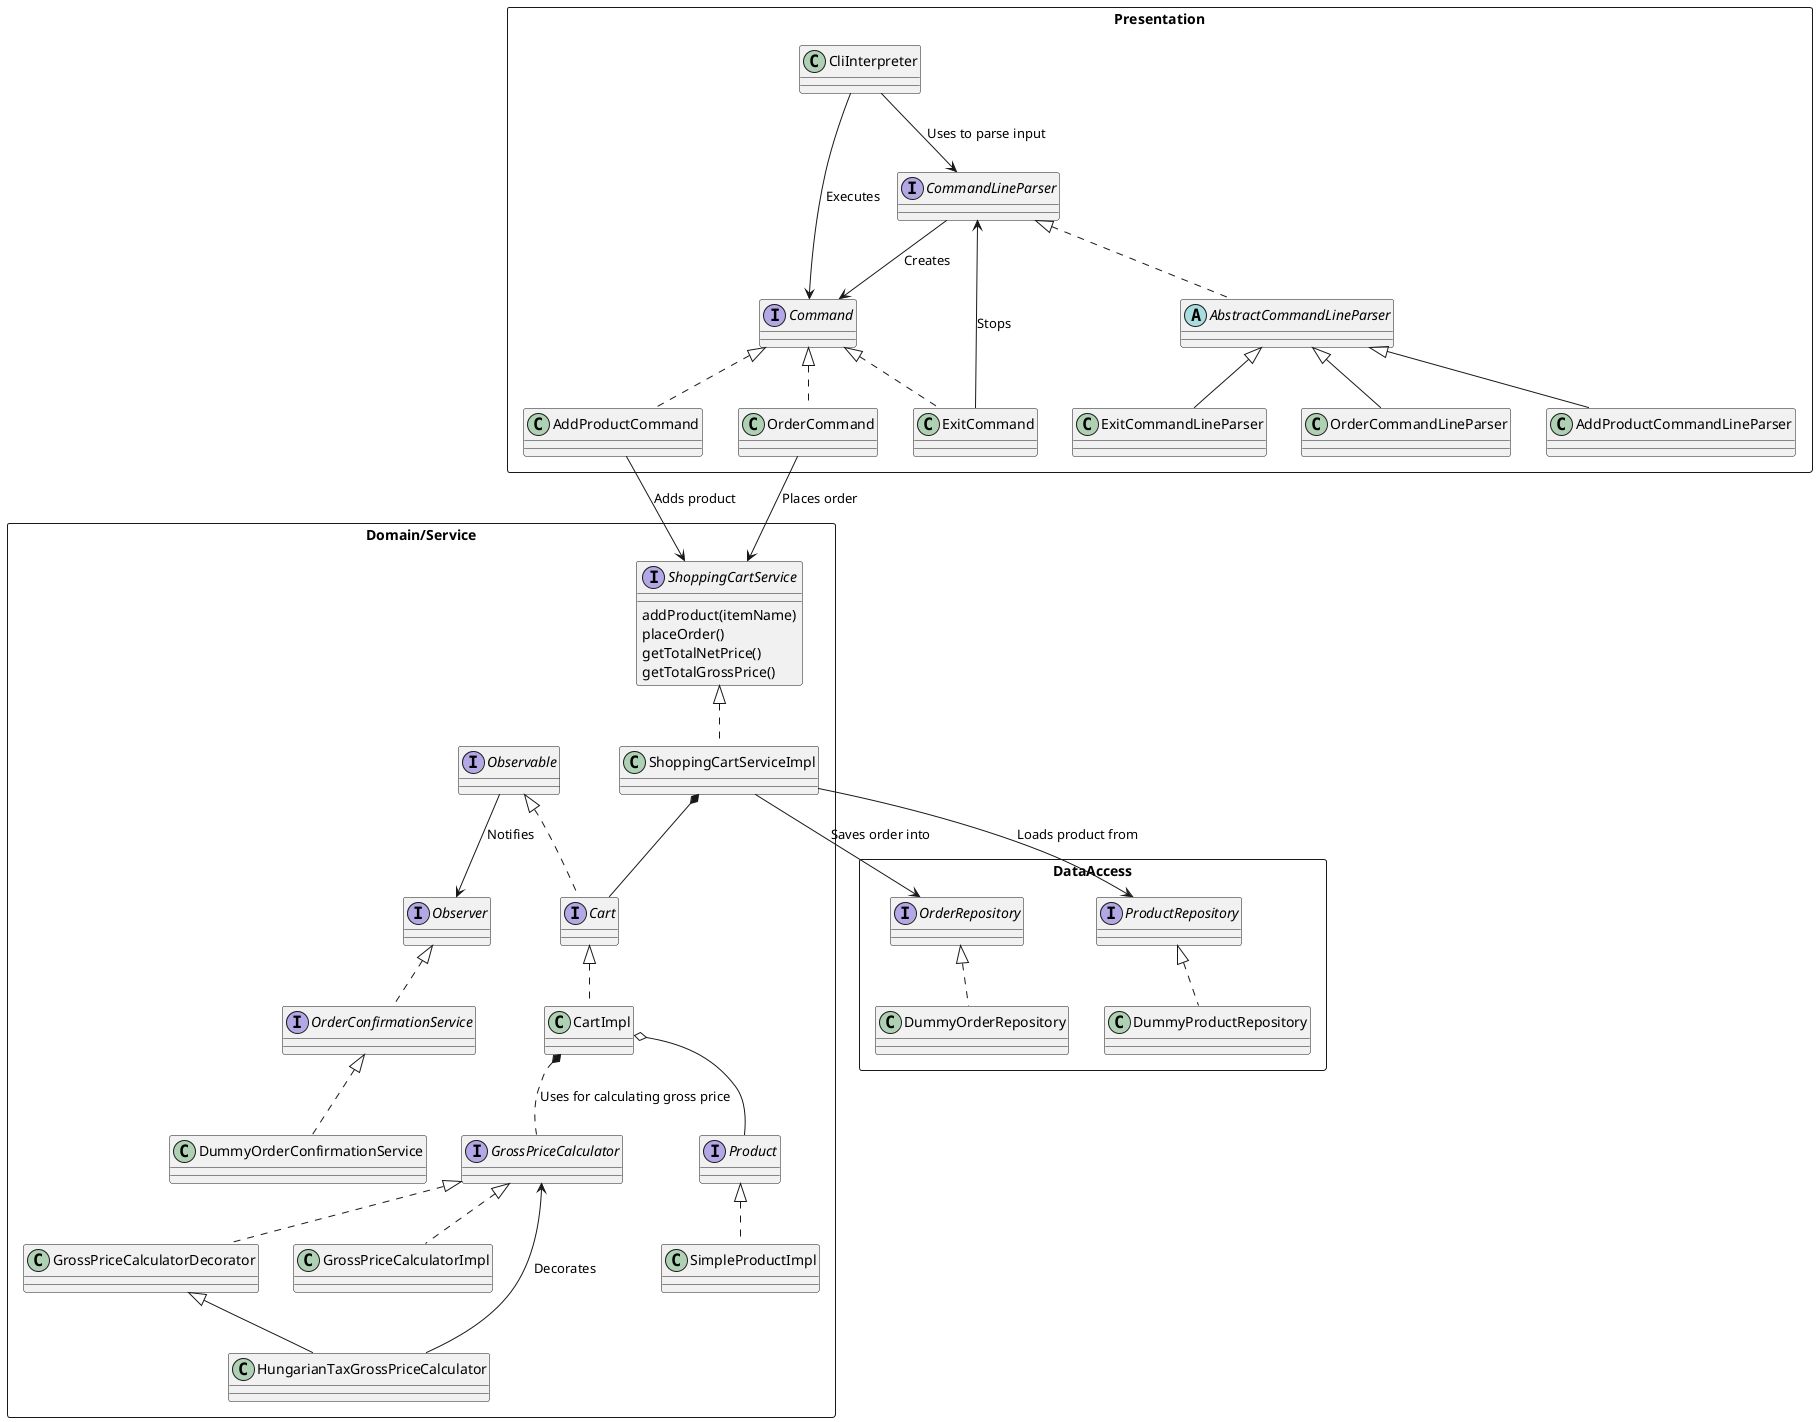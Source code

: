 @startuml
'https://plantuml.com/class-diagram

package Presentation <<Rectangle>> {
interface CommandLineParser
abstract AbstractCommandLineParser
CommandLineParser <|.. AbstractCommandLineParser

class AddProductCommandLineParser
AbstractCommandLineParser <|-- AddProductCommandLineParser
class ExitCommandLineParser
AbstractCommandLineParser <|-- ExitCommandLineParser
class OrderCommandLineParser
AbstractCommandLineParser <|-- OrderCommandLineParser

class CliInterpreter

interface Command
class AddProductCommand
Command <|.. AddProductCommand
class ExitCommand
Command <|.. ExitCommand
class OrderCommand
Command <|.. OrderCommand
CliInterpreter --> Command : Executes
CliInterpreter --> CommandLineParser : Uses to parse input
CommandLineParser --> Command : Creates
ExitCommand --> CommandLineParser : Stops
}

package Domain/Service <<Rectangle>> {
    interface ShoppingCartService {
        addProduct(itemName)
        placeOrder()
        getTotalNetPrice()
        getTotalGrossPrice()
    }
    class ShoppingCartServiceImpl
    ShoppingCartService <|.. ShoppingCartServiceImpl
    ShoppingCartServiceImpl *-- Cart
    interface Cart
    class CartImpl
    Cart <|.. CartImpl
    interface Product
    class SimpleProductImpl
    Product <|.. SimpleProductImpl
    CartImpl o-- Product
    interface Observer
    interface Observable
    Observable --> Observer : Notifies
    Observable <|.. Cart
    interface OrderConfirmationService
    Observer <|.. OrderConfirmationService
    class DummyOrderConfirmationService
    OrderConfirmationService <|.. DummyOrderConfirmationService
    interface GrossPriceCalculator
    CartImpl *.. GrossPriceCalculator : Uses for calculating gross price
    class GrossPriceCalculatorDecorator
    GrossPriceCalculator <|.. GrossPriceCalculatorDecorator
    class GrossPriceCalculatorImpl
    GrossPriceCalculator <|.. GrossPriceCalculatorImpl
    class HungarianTaxGrossPriceCalculator
    GrossPriceCalculatorDecorator <|-- HungarianTaxGrossPriceCalculator
    HungarianTaxGrossPriceCalculator --> GrossPriceCalculator : Decorates
}

OrderCommand --> ShoppingCartService : Places order
AddProductCommand --> ShoppingCartService : Adds product

package DataAccess <<Rectangle>> {
    interface OrderRepository
    class DummyOrderRepository
    OrderRepository <|.. DummyOrderRepository
    interface ProductRepository
    class DummyProductRepository
    ProductRepository <|.. DummyProductRepository
}

ShoppingCartServiceImpl --> OrderRepository : Saves order into
ShoppingCartServiceImpl --> ProductRepository : Loads product from

@enduml
